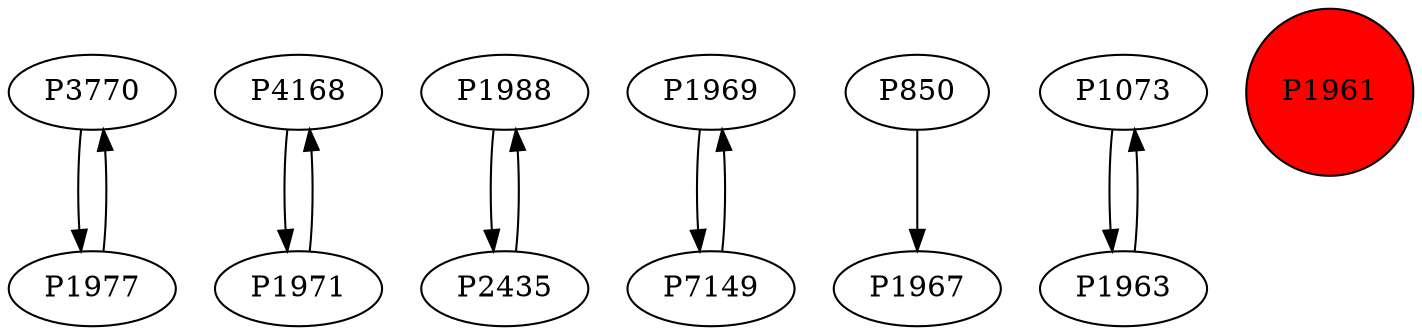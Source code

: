 digraph {
	P3770 -> P1977
	P4168 -> P1971
	P1971 -> P4168
	P1988 -> P2435
	P1977 -> P3770
	P1969 -> P7149
	P7149 -> P1969
	P850 -> P1967
	P2435 -> P1988
	P1073 -> P1963
	P1963 -> P1073
	P1961 [shape=circle]
	P1961 [style=filled]
	P1961 [fillcolor=red]
}